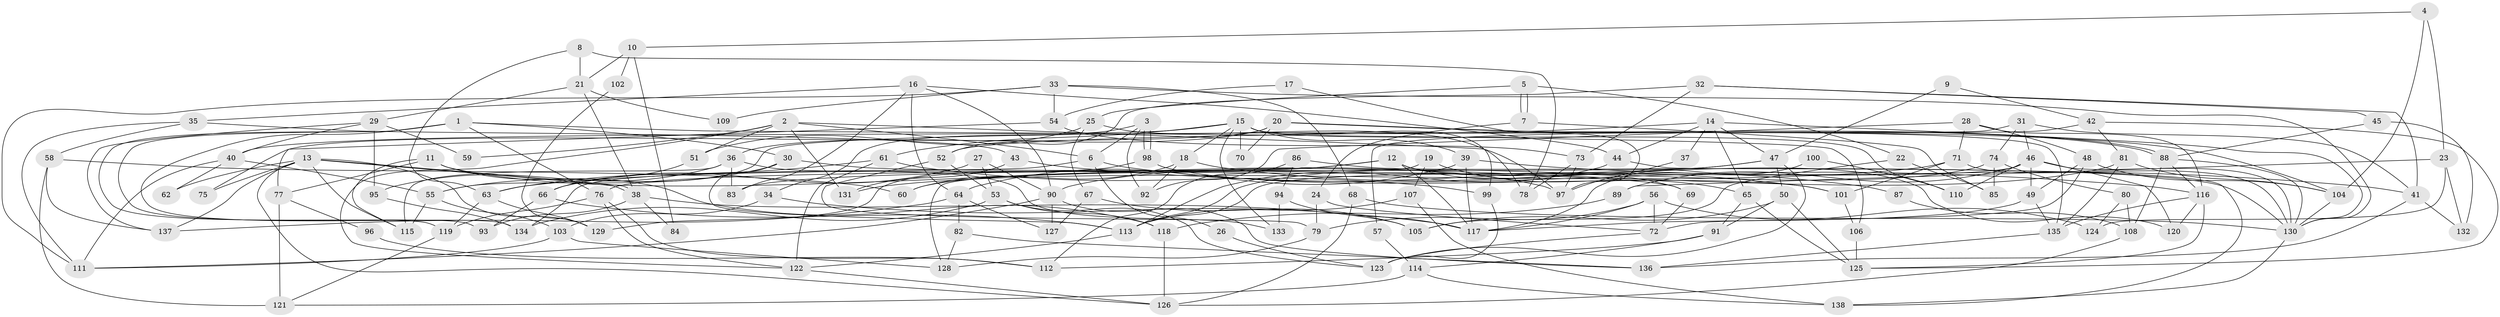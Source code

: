 // Generated by graph-tools (version 1.1) at 2025/36/03/09/25 02:36:21]
// undirected, 138 vertices, 276 edges
graph export_dot {
graph [start="1"]
  node [color=gray90,style=filled];
  1;
  2;
  3;
  4;
  5;
  6;
  7;
  8;
  9;
  10;
  11;
  12;
  13;
  14;
  15;
  16;
  17;
  18;
  19;
  20;
  21;
  22;
  23;
  24;
  25;
  26;
  27;
  28;
  29;
  30;
  31;
  32;
  33;
  34;
  35;
  36;
  37;
  38;
  39;
  40;
  41;
  42;
  43;
  44;
  45;
  46;
  47;
  48;
  49;
  50;
  51;
  52;
  53;
  54;
  55;
  56;
  57;
  58;
  59;
  60;
  61;
  62;
  63;
  64;
  65;
  66;
  67;
  68;
  69;
  70;
  71;
  72;
  73;
  74;
  75;
  76;
  77;
  78;
  79;
  80;
  81;
  82;
  83;
  84;
  85;
  86;
  87;
  88;
  89;
  90;
  91;
  92;
  93;
  94;
  95;
  96;
  97;
  98;
  99;
  100;
  101;
  102;
  103;
  104;
  105;
  106;
  107;
  108;
  109;
  110;
  111;
  112;
  113;
  114;
  115;
  116;
  117;
  118;
  119;
  120;
  121;
  122;
  123;
  124;
  125;
  126;
  127;
  128;
  129;
  130;
  131;
  132;
  133;
  134;
  135;
  136;
  137;
  138;
  1 -- 76;
  1 -- 119;
  1 -- 30;
  1 -- 93;
  1 -- 106;
  1 -- 134;
  2 -- 122;
  2 -- 6;
  2 -- 51;
  2 -- 59;
  2 -- 97;
  2 -- 131;
  3 -- 6;
  3 -- 98;
  3 -- 98;
  3 -- 34;
  3 -- 92;
  4 -- 23;
  4 -- 104;
  4 -- 10;
  5 -- 25;
  5 -- 7;
  5 -- 7;
  5 -- 22;
  6 -- 101;
  6 -- 134;
  6 -- 26;
  7 -- 24;
  7 -- 85;
  8 -- 21;
  8 -- 63;
  8 -- 78;
  9 -- 42;
  9 -- 47;
  10 -- 21;
  10 -- 84;
  10 -- 102;
  11 -- 118;
  11 -- 115;
  11 -- 77;
  11 -- 97;
  12 -- 60;
  12 -- 117;
  12 -- 69;
  12 -- 76;
  12 -- 120;
  13 -- 38;
  13 -- 38;
  13 -- 126;
  13 -- 62;
  13 -- 75;
  13 -- 115;
  13 -- 129;
  13 -- 137;
  14 -- 44;
  14 -- 130;
  14 -- 37;
  14 -- 47;
  14 -- 52;
  14 -- 65;
  15 -- 99;
  15 -- 135;
  15 -- 18;
  15 -- 39;
  15 -- 40;
  15 -- 61;
  15 -- 70;
  15 -- 110;
  15 -- 133;
  16 -- 64;
  16 -- 90;
  16 -- 35;
  16 -- 44;
  16 -- 83;
  17 -- 97;
  17 -- 54;
  18 -- 92;
  18 -- 60;
  18 -- 87;
  19 -- 65;
  19 -- 107;
  19 -- 128;
  20 -- 88;
  20 -- 88;
  20 -- 36;
  20 -- 70;
  20 -- 75;
  20 -- 104;
  21 -- 29;
  21 -- 38;
  21 -- 109;
  22 -- 85;
  22 -- 105;
  23 -- 132;
  23 -- 124;
  23 -- 89;
  24 -- 79;
  24 -- 72;
  25 -- 78;
  25 -- 51;
  25 -- 67;
  26 -- 123;
  27 -- 90;
  27 -- 66;
  27 -- 53;
  28 -- 48;
  28 -- 71;
  28 -- 92;
  28 -- 116;
  29 -- 137;
  29 -- 40;
  29 -- 59;
  29 -- 95;
  30 -- 69;
  30 -- 55;
  30 -- 113;
  31 -- 41;
  31 -- 46;
  31 -- 57;
  31 -- 74;
  32 -- 73;
  32 -- 41;
  32 -- 45;
  32 -- 52;
  33 -- 130;
  33 -- 111;
  33 -- 54;
  33 -- 68;
  33 -- 109;
  34 -- 103;
  34 -- 117;
  35 -- 111;
  35 -- 43;
  35 -- 58;
  36 -- 115;
  36 -- 95;
  36 -- 83;
  36 -- 133;
  37 -- 97;
  38 -- 105;
  38 -- 84;
  38 -- 93;
  39 -- 64;
  39 -- 41;
  39 -- 117;
  40 -- 55;
  40 -- 62;
  40 -- 111;
  41 -- 136;
  41 -- 132;
  42 -- 81;
  42 -- 125;
  42 -- 55;
  43 -- 116;
  43 -- 131;
  44 -- 113;
  44 -- 138;
  45 -- 88;
  45 -- 132;
  46 -- 130;
  46 -- 120;
  46 -- 49;
  46 -- 89;
  46 -- 110;
  46 -- 113;
  47 -- 83;
  47 -- 50;
  47 -- 63;
  47 -- 123;
  48 -- 72;
  48 -- 49;
  48 -- 104;
  49 -- 117;
  49 -- 135;
  50 -- 91;
  50 -- 105;
  50 -- 125;
  51 -- 66;
  52 -- 53;
  52 -- 79;
  53 -- 118;
  53 -- 123;
  53 -- 134;
  54 -- 77;
  54 -- 73;
  55 -- 103;
  55 -- 115;
  56 -- 117;
  56 -- 79;
  56 -- 72;
  56 -- 124;
  57 -- 114;
  58 -- 121;
  58 -- 60;
  58 -- 137;
  61 -- 63;
  61 -- 99;
  61 -- 122;
  63 -- 129;
  63 -- 119;
  64 -- 127;
  64 -- 137;
  64 -- 82;
  65 -- 125;
  65 -- 91;
  66 -- 93;
  66 -- 113;
  67 -- 105;
  67 -- 127;
  68 -- 126;
  68 -- 130;
  69 -- 72;
  71 -- 131;
  71 -- 130;
  71 -- 101;
  72 -- 123;
  73 -- 97;
  73 -- 78;
  74 -- 113;
  74 -- 80;
  74 -- 85;
  76 -- 122;
  76 -- 112;
  76 -- 119;
  77 -- 121;
  77 -- 96;
  79 -- 128;
  80 -- 108;
  80 -- 124;
  81 -- 135;
  81 -- 104;
  81 -- 90;
  82 -- 136;
  82 -- 128;
  86 -- 94;
  86 -- 130;
  86 -- 112;
  87 -- 108;
  88 -- 130;
  88 -- 108;
  88 -- 116;
  89 -- 118;
  90 -- 111;
  90 -- 127;
  90 -- 136;
  91 -- 112;
  91 -- 114;
  94 -- 117;
  94 -- 133;
  95 -- 134;
  96 -- 112;
  98 -- 101;
  98 -- 129;
  99 -- 123;
  100 -- 117;
  100 -- 110;
  101 -- 106;
  102 -- 129;
  103 -- 128;
  103 -- 111;
  104 -- 130;
  106 -- 125;
  107 -- 113;
  107 -- 138;
  108 -- 126;
  113 -- 122;
  114 -- 138;
  114 -- 121;
  116 -- 120;
  116 -- 125;
  116 -- 135;
  118 -- 126;
  119 -- 121;
  122 -- 126;
  130 -- 138;
  135 -- 136;
}
